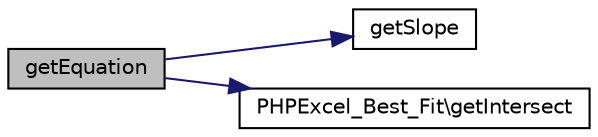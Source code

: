digraph "getEquation"
{
  edge [fontname="Helvetica",fontsize="10",labelfontname="Helvetica",labelfontsize="10"];
  node [fontname="Helvetica",fontsize="10",shape=record];
  rankdir="LR";
  Node10 [label="getEquation",height=0.2,width=0.4,color="black", fillcolor="grey75", style="filled", fontcolor="black"];
  Node10 -> Node11 [color="midnightblue",fontsize="10",style="solid",fontname="Helvetica"];
  Node11 [label="getSlope",height=0.2,width=0.4,color="black", fillcolor="white", style="filled",URL="$class_p_h_p_excel___polynomial___best___fit.html#acd86e793a51b30af0a2479cb2ba24c15"];
  Node10 -> Node12 [color="midnightblue",fontsize="10",style="solid",fontname="Helvetica"];
  Node12 [label="PHPExcel_Best_Fit\\getIntersect",height=0.2,width=0.4,color="black", fillcolor="white", style="filled",URL="$class_p_h_p_excel___best___fit.html#a129dafd5e95206e355ab0734bc5e9bea"];
}
